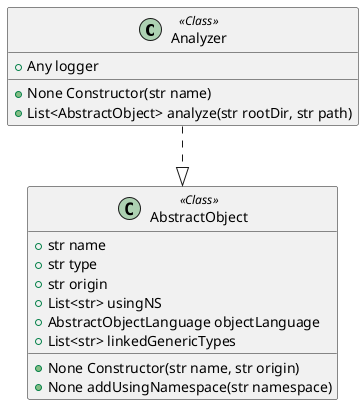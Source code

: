 @startuml
class Analyzer <<Class>>
{
+ Any logger
+None Constructor(str name)
+List<AbstractObject> analyze(str rootDir, str path)
}
class AbstractObject <<Class>>
{
+ str name
+ str type
+ str origin
+ List<str> usingNS
+ AbstractObjectLanguage objectLanguage
+ List<str> linkedGenericTypes
+None Constructor(str name, str origin)
+None addUsingNamespace(str namespace)
}
Analyzer ..|> AbstractObject
@enduml
